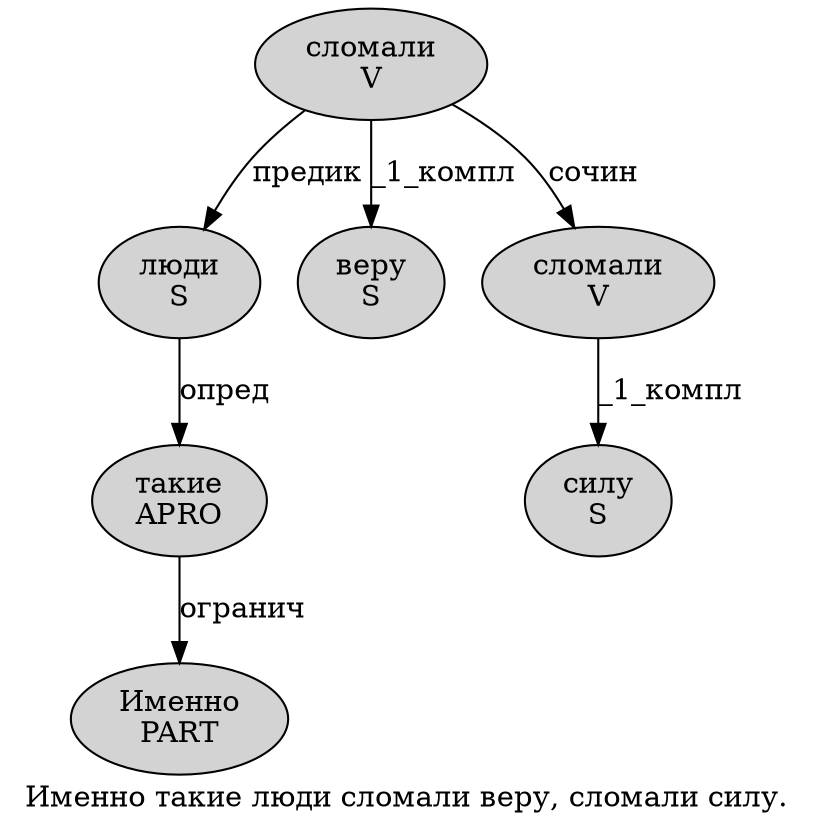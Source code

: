 digraph SENTENCE_1811 {
	graph [label="Именно такие люди сломали веру, сломали силу."]
	node [style=filled]
		0 [label="Именно
PART" color="" fillcolor=lightgray penwidth=1 shape=ellipse]
		1 [label="такие
APRO" color="" fillcolor=lightgray penwidth=1 shape=ellipse]
		2 [label="люди
S" color="" fillcolor=lightgray penwidth=1 shape=ellipse]
		3 [label="сломали
V" color="" fillcolor=lightgray penwidth=1 shape=ellipse]
		4 [label="веру
S" color="" fillcolor=lightgray penwidth=1 shape=ellipse]
		6 [label="сломали
V" color="" fillcolor=lightgray penwidth=1 shape=ellipse]
		7 [label="силу
S" color="" fillcolor=lightgray penwidth=1 shape=ellipse]
			1 -> 0 [label="огранич"]
			3 -> 2 [label="предик"]
			3 -> 4 [label="_1_компл"]
			3 -> 6 [label="сочин"]
			2 -> 1 [label="опред"]
			6 -> 7 [label="_1_компл"]
}